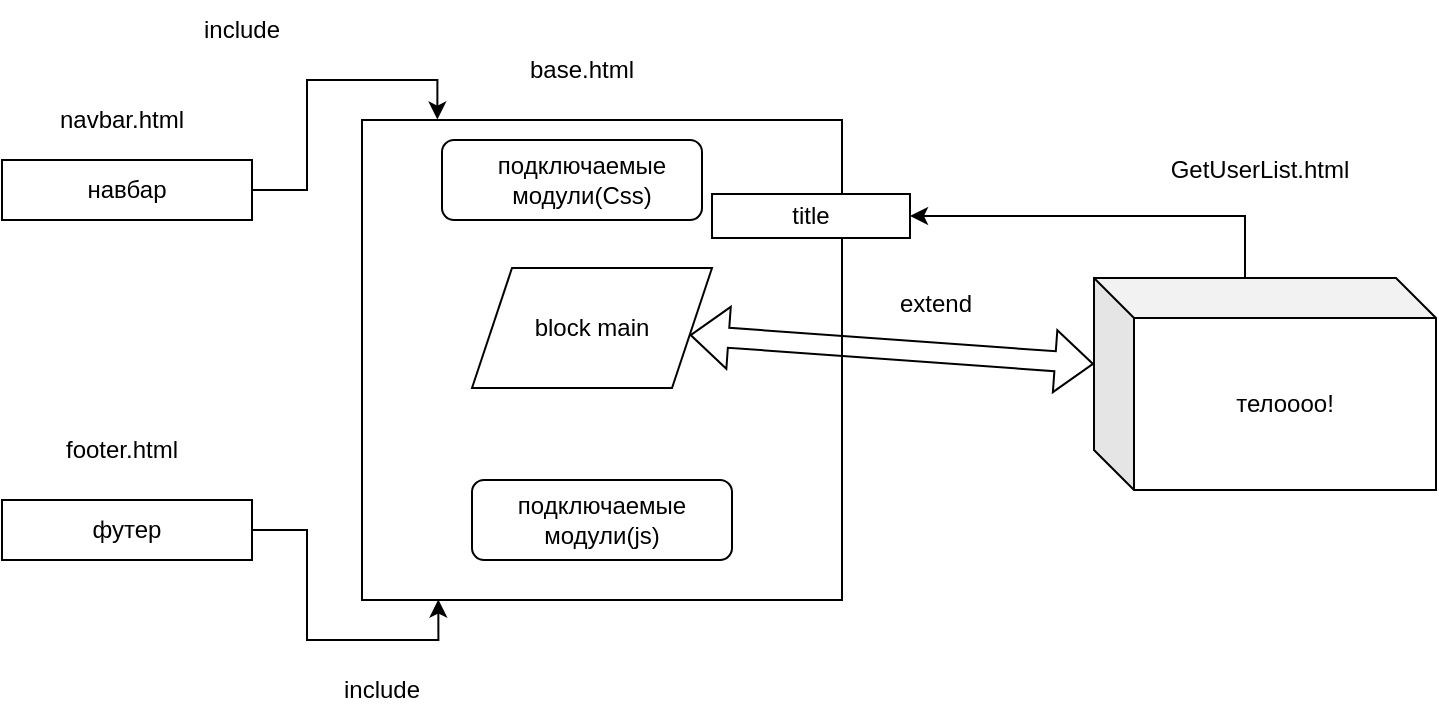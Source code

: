 <mxfile version="20.2.7" type="device"><diagram id="x5YFzz-H91YrIxxsHUNk" name="Страница 1"><mxGraphModel dx="813" dy="477" grid="0" gridSize="10" guides="1" tooltips="1" connect="1" arrows="1" fold="1" page="0" pageScale="1" pageWidth="850" pageHeight="1100" math="0" shadow="0"><root><mxCell id="0"/><mxCell id="1" parent="0"/><mxCell id="OIloq75yJfDskQUvzaWR-1" value="" style="whiteSpace=wrap;html=1;aspect=fixed;" vertex="1" parent="1"><mxGeometry x="230" y="250" width="240" height="240" as="geometry"/></mxCell><mxCell id="OIloq75yJfDskQUvzaWR-2" value="base.html" style="text;html=1;strokeColor=none;fillColor=none;align=center;verticalAlign=middle;whiteSpace=wrap;rounded=0;" vertex="1" parent="1"><mxGeometry x="310" y="210" width="60" height="30" as="geometry"/></mxCell><mxCell id="OIloq75yJfDskQUvzaWR-3" value="" style="rounded=1;whiteSpace=wrap;html=1;" vertex="1" parent="1"><mxGeometry x="270" y="260" width="130" height="40" as="geometry"/></mxCell><mxCell id="OIloq75yJfDskQUvzaWR-4" value="подключаемые модули(Css)" style="text;html=1;strokeColor=none;fillColor=none;align=center;verticalAlign=middle;whiteSpace=wrap;rounded=0;" vertex="1" parent="1"><mxGeometry x="310" y="265" width="60" height="30" as="geometry"/></mxCell><mxCell id="OIloq75yJfDskQUvzaWR-9" style="edgeStyle=orthogonalEdgeStyle;rounded=0;orthogonalLoop=1;jettySize=auto;html=1;entryX=0.157;entryY=-0.001;entryDx=0;entryDy=0;entryPerimeter=0;" edge="1" parent="1" source="OIloq75yJfDskQUvzaWR-5" target="OIloq75yJfDskQUvzaWR-1"><mxGeometry relative="1" as="geometry"/></mxCell><mxCell id="OIloq75yJfDskQUvzaWR-5" value="навбар" style="rounded=0;whiteSpace=wrap;html=1;" vertex="1" parent="1"><mxGeometry x="50" y="270" width="125" height="30" as="geometry"/></mxCell><mxCell id="OIloq75yJfDskQUvzaWR-7" style="edgeStyle=orthogonalEdgeStyle;rounded=0;orthogonalLoop=1;jettySize=auto;html=1;entryX=0.159;entryY=0.999;entryDx=0;entryDy=0;entryPerimeter=0;" edge="1" parent="1" source="OIloq75yJfDskQUvzaWR-6" target="OIloq75yJfDskQUvzaWR-1"><mxGeometry relative="1" as="geometry"/></mxCell><mxCell id="OIloq75yJfDskQUvzaWR-6" value="футер" style="rounded=0;whiteSpace=wrap;html=1;" vertex="1" parent="1"><mxGeometry x="50" y="440" width="125" height="30" as="geometry"/></mxCell><mxCell id="OIloq75yJfDskQUvzaWR-8" value="include" style="text;html=1;strokeColor=none;fillColor=none;align=center;verticalAlign=middle;whiteSpace=wrap;rounded=0;" vertex="1" parent="1"><mxGeometry x="210" y="520" width="60" height="30" as="geometry"/></mxCell><mxCell id="OIloq75yJfDskQUvzaWR-10" value="include" style="text;html=1;strokeColor=none;fillColor=none;align=center;verticalAlign=middle;whiteSpace=wrap;rounded=0;" vertex="1" parent="1"><mxGeometry x="140" y="190" width="60" height="30" as="geometry"/></mxCell><mxCell id="OIloq75yJfDskQUvzaWR-11" value="navbar.html" style="text;html=1;strokeColor=none;fillColor=none;align=center;verticalAlign=middle;whiteSpace=wrap;rounded=0;" vertex="1" parent="1"><mxGeometry x="80" y="235" width="60" height="30" as="geometry"/></mxCell><mxCell id="OIloq75yJfDskQUvzaWR-12" value="footer.html" style="text;html=1;strokeColor=none;fillColor=none;align=center;verticalAlign=middle;whiteSpace=wrap;rounded=0;" vertex="1" parent="1"><mxGeometry x="80" y="400" width="60" height="30" as="geometry"/></mxCell><mxCell id="OIloq75yJfDskQUvzaWR-13" value="" style="rounded=1;whiteSpace=wrap;html=1;" vertex="1" parent="1"><mxGeometry x="285" y="430" width="130" height="40" as="geometry"/></mxCell><mxCell id="OIloq75yJfDskQUvzaWR-14" value="подключаемые модули(js)" style="text;html=1;strokeColor=none;fillColor=none;align=center;verticalAlign=middle;whiteSpace=wrap;rounded=0;" vertex="1" parent="1"><mxGeometry x="320" y="435" width="60" height="30" as="geometry"/></mxCell><mxCell id="OIloq75yJfDskQUvzaWR-22" style="edgeStyle=orthogonalEdgeStyle;rounded=0;orthogonalLoop=1;jettySize=auto;html=1;exitX=0;exitY=0;exitDx=75.5;exitDy=0;exitPerimeter=0;entryX=1;entryY=0.5;entryDx=0;entryDy=0;" edge="1" parent="1" source="OIloq75yJfDskQUvzaWR-15" target="OIloq75yJfDskQUvzaWR-21"><mxGeometry relative="1" as="geometry"/></mxCell><mxCell id="OIloq75yJfDskQUvzaWR-15" value="телоооо!" style="shape=cube;whiteSpace=wrap;html=1;boundedLbl=1;backgroundOutline=1;darkOpacity=0.05;darkOpacity2=0.1;" vertex="1" parent="1"><mxGeometry x="596" y="329" width="171" height="106" as="geometry"/></mxCell><mxCell id="OIloq75yJfDskQUvzaWR-16" value="block main" style="shape=parallelogram;perimeter=parallelogramPerimeter;whiteSpace=wrap;html=1;fixedSize=1;" vertex="1" parent="1"><mxGeometry x="285" y="324" width="120" height="60" as="geometry"/></mxCell><mxCell id="OIloq75yJfDskQUvzaWR-18" value="GetUserList.html" style="text;html=1;strokeColor=none;fillColor=none;align=center;verticalAlign=middle;whiteSpace=wrap;rounded=0;" vertex="1" parent="1"><mxGeometry x="621" y="260" width="116" height="30" as="geometry"/></mxCell><mxCell id="OIloq75yJfDskQUvzaWR-19" value="" style="shape=flexArrow;endArrow=classic;startArrow=classic;html=1;rounded=0;entryX=0;entryY=0;entryDx=0;entryDy=43;entryPerimeter=0;" edge="1" parent="1" source="OIloq75yJfDskQUvzaWR-16" target="OIloq75yJfDskQUvzaWR-15"><mxGeometry width="100" height="100" relative="1" as="geometry"><mxPoint x="449" y="435" as="sourcePoint"/><mxPoint x="549" y="335" as="targetPoint"/></mxGeometry></mxCell><mxCell id="OIloq75yJfDskQUvzaWR-20" value="extend" style="text;html=1;strokeColor=none;fillColor=none;align=center;verticalAlign=middle;whiteSpace=wrap;rounded=0;" vertex="1" parent="1"><mxGeometry x="487" y="327" width="60" height="30" as="geometry"/></mxCell><mxCell id="OIloq75yJfDskQUvzaWR-21" value="title" style="rounded=0;whiteSpace=wrap;html=1;" vertex="1" parent="1"><mxGeometry x="405" y="287" width="99" height="22" as="geometry"/></mxCell></root></mxGraphModel></diagram></mxfile>